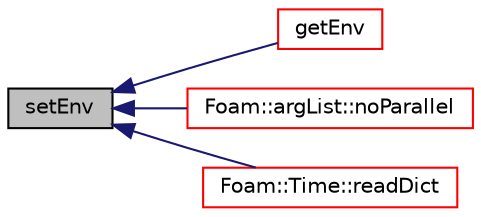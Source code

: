 digraph "setEnv"
{
  bgcolor="transparent";
  edge [fontname="Helvetica",fontsize="10",labelfontname="Helvetica",labelfontsize="10"];
  node [fontname="Helvetica",fontsize="10",shape=record];
  rankdir="LR";
  Node1 [label="setEnv",height=0.2,width=0.4,color="black", fillcolor="grey75", style="filled", fontcolor="black"];
  Node1 -> Node2 [dir="back",color="midnightblue",fontsize="10",style="solid",fontname="Helvetica"];
  Node2 [label="getEnv",height=0.2,width=0.4,color="red",URL="$a10974.html#aa811843798d715931c4c97ff949a89f3",tooltip="Return environment variable of given name. "];
  Node1 -> Node3 [dir="back",color="midnightblue",fontsize="10",style="solid",fontname="Helvetica"];
  Node3 [label="Foam::argList::noParallel",height=0.2,width=0.4,color="red",URL="$a00067.html#aa98a19a77af57e5cf159bdfdf6573fb6",tooltip="Remove the parallel options. "];
  Node1 -> Node4 [dir="back",color="midnightblue",fontsize="10",style="solid",fontname="Helvetica"];
  Node4 [label="Foam::Time::readDict",height=0.2,width=0.4,color="red",URL="$a02683.html#a09f8bbb748b599cf713fa2e07ec7e0b4",tooltip="Read the control dictionary and set the write controls etc. "];
}
